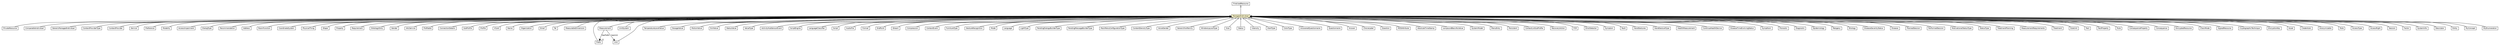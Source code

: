 #!/usr/local/bin/dot
#
# Class diagram 
# Generated by UMLGraph version R5_6-24-gf6e263 (http://www.umlgraph.org/)
#

digraph G {
	edge [fontname="Helvetica",fontsize=10,labelfontname="Helvetica",labelfontsize=10];
	node [fontname="Helvetica",fontsize=10,shape=plaintext];
	nodesep=0.25;
	ranksep=0.5;
	// org.universAAL.middleware.owl.PrivateResource
	c5486090 [label=<<table title="org.universAAL.middleware.owl.PrivateResource" border="0" cellborder="1" cellspacing="0" cellpadding="2" port="p" href="./PrivateResource.html">
		<tr><td><table border="0" cellspacing="0" cellpadding="1">
<tr><td align="center" balign="center"><font face="Helvetica-Oblique"> PrivateResource </font></td></tr>
		</table></td></tr>
		</table>>, URL="./PrivateResource.html", fontname="Helvetica", fontcolor="black", fontsize=10.0];
	// org.universAAL.middleware.owl.ComparableIndividual
	c5486100 [label=<<table title="org.universAAL.middleware.owl.ComparableIndividual" border="0" cellborder="1" cellspacing="0" cellpadding="2" port="p" href="./ComparableIndividual.html">
		<tr><td><table border="0" cellspacing="0" cellpadding="1">
<tr><td align="center" balign="center"><font face="Helvetica-Oblique"> ComparableIndividual </font></td></tr>
		</table></td></tr>
		</table>>, URL="./ComparableIndividual.html", fontname="Helvetica", fontcolor="black", fontsize=10.0];
	// org.universAAL.middleware.owl.ManagedIndividual
	c5486108 [label=<<table title="org.universAAL.middleware.owl.ManagedIndividual" border="0" cellborder="1" cellspacing="0" cellpadding="2" port="p" bgcolor="lemonChiffon" href="./ManagedIndividual.html">
		<tr><td><table border="0" cellspacing="0" cellpadding="1">
<tr><td align="center" balign="center"><font face="Helvetica-Oblique"> ManagedIndividual </font></td></tr>
		</table></td></tr>
		</table>>, URL="./ManagedIndividual.html", fontname="Helvetica", fontcolor="black", fontsize=10.0];
	// org.universAAL.middleware.owl.generic.GenericManagedIndividual
	c5486119 [label=<<table title="org.universAAL.middleware.owl.generic.GenericManagedIndividual" border="0" cellborder="1" cellspacing="0" cellpadding="2" port="p" href="./generic/GenericManagedIndividual.html">
		<tr><td><table border="0" cellspacing="0" cellpadding="1">
<tr><td align="center" balign="center"> GenericManagedIndividual </td></tr>
		</table></td></tr>
		</table>>, URL="./generic/GenericManagedIndividual.html", fontname="Helvetica", fontcolor="black", fontsize=10.0];
	// org.universAAL.middleware.rdf.FinalizedResource
	c5486141 [label=<<table title="org.universAAL.middleware.rdf.FinalizedResource" border="0" cellborder="1" cellspacing="0" cellpadding="2" port="p" href="../rdf/FinalizedResource.html">
		<tr><td><table border="0" cellspacing="0" cellpadding="1">
<tr><td align="center" balign="center"> FinalizedResource </td></tr>
		</table></td></tr>
		</table>>, URL="../rdf/FinalizedResource.html", fontname="Helvetica", fontcolor="black", fontsize=10.0];
	// org.universAAL.middleware.context.owl.ContextProviderType
	c5486440 [label=<<table title="org.universAAL.middleware.context.owl.ContextProviderType" border="0" cellborder="1" cellspacing="0" cellpadding="2" port="p" href="../context/owl/ContextProviderType.html">
		<tr><td><table border="0" cellspacing="0" cellpadding="1">
<tr><td align="center" balign="center"> ContextProviderType </td></tr>
		</table></td></tr>
		</table>>, URL="../context/owl/ContextProviderType.html", fontname="Helvetica", fontcolor="black", fontsize=10.0];
	// org.universAAL.middleware.context.owl.ContextProvider
	c5486441 [label=<<table title="org.universAAL.middleware.context.owl.ContextProvider" border="0" cellborder="1" cellspacing="0" cellpadding="2" port="p" href="../context/owl/ContextProvider.html">
		<tr><td><table border="0" cellspacing="0" cellpadding="1">
<tr><td align="center" balign="center"> ContextProvider </td></tr>
		</table></td></tr>
		</table>>, URL="../context/owl/ContextProvider.html", fontname="Helvetica", fontcolor="black", fontsize=10.0];
	// org.universAAL.middleware.service.owl.Service
	c5486482 [label=<<table title="org.universAAL.middleware.service.owl.Service" border="0" cellborder="1" cellspacing="0" cellpadding="2" port="p" href="../service/owl/Service.html">
		<tr><td><table border="0" cellspacing="0" cellpadding="1">
<tr><td align="center" balign="center"><font face="Helvetica-Oblique"> Service </font></td></tr>
		</table></td></tr>
		</table>>, URL="../service/owl/Service.html", fontname="Helvetica", fontcolor="black", fontsize=10.0];
	// org.universAAL.middleware.ui.owl.Preference
	c5486522 [label=<<table title="org.universAAL.middleware.ui.owl.Preference" border="0" cellborder="1" cellspacing="0" cellpadding="2" port="p" href="../ui/owl/Preference.html">
		<tr><td><table border="0" cellspacing="0" cellpadding="1">
<tr><td align="center" balign="center"><font face="Helvetica-Oblique"> Preference </font></td></tr>
		</table></td></tr>
		</table>>, URL="../ui/owl/Preference.html", fontname="Helvetica", fontcolor="black", fontsize=10.0];
	// org.universAAL.middleware.ui.owl.Modality
	c5486524 [label=<<table title="org.universAAL.middleware.ui.owl.Modality" border="0" cellborder="1" cellspacing="0" cellpadding="2" port="p" href="../ui/owl/Modality.html">
		<tr><td><table border="0" cellspacing="0" cellpadding="1">
<tr><td align="center" balign="center"> Modality </td></tr>
		</table></td></tr>
		</table>>, URL="../ui/owl/Modality.html", fontname="Helvetica", fontcolor="black", fontsize=10.0];
	// org.universAAL.middleware.ui.owl.AccessImpairment
	c5486525 [label=<<table title="org.universAAL.middleware.ui.owl.AccessImpairment" border="0" cellborder="1" cellspacing="0" cellpadding="2" port="p" href="../ui/owl/AccessImpairment.html">
		<tr><td><table border="0" cellspacing="0" cellpadding="1">
<tr><td align="center" balign="center"> AccessImpairment </td></tr>
		</table></td></tr>
		</table>>, URL="../ui/owl/AccessImpairment.html", fontname="Helvetica", fontcolor="black", fontsize=10.0];
	// org.universAAL.middleware.ui.owl.DialogType
	c5486526 [label=<<table title="org.universAAL.middleware.ui.owl.DialogType" border="0" cellborder="1" cellspacing="0" cellpadding="2" port="p" href="../ui/owl/DialogType.html">
		<tr><td><table border="0" cellspacing="0" cellpadding="1">
<tr><td align="center" balign="center"> DialogType </td></tr>
		</table></td></tr>
		</table>>, URL="../ui/owl/DialogType.html", fontname="Helvetica", fontcolor="black", fontsize=10.0];
	// org.universAAL.middleware.ui.owl.Recommendation
	c5486527 [label=<<table title="org.universAAL.middleware.ui.owl.Recommendation" border="0" cellborder="1" cellspacing="0" cellpadding="2" port="p" href="../ui/owl/Recommendation.html">
		<tr><td><table border="0" cellspacing="0" cellpadding="1">
<tr><td align="center" balign="center"><font face="Helvetica-Oblique"> Recommendation </font></td></tr>
		</table></td></tr>
		</table>>, URL="../ui/owl/Recommendation.html", fontname="Helvetica", fontcolor="black", fontsize=10.0];
	// org.universAAL.ontology.location.address.Address
	c5486623 [label=<<table title="org.universAAL.ontology.location.address.Address" border="0" cellborder="1" cellspacing="0" cellpadding="2" port="p" href="../../ontology/location/address/Address.html">
		<tr><td><table border="0" cellspacing="0" cellpadding="1">
<tr><td align="center" balign="center"> Address </td></tr>
		</table></td></tr>
		</table>>, URL="../../ontology/location/address/Address.html", fontname="Helvetica", fontcolor="black", fontsize=10.0];
	// org.universAAL.ontology.location.indoor.RoomFunction
	c5486634 [label=<<table title="org.universAAL.ontology.location.indoor.RoomFunction" border="0" cellborder="1" cellspacing="0" cellpadding="2" port="p" href="../../ontology/location/indoor/RoomFunction.html">
		<tr><td><table border="0" cellspacing="0" cellpadding="1">
<tr><td align="center" balign="center"> RoomFunction </td></tr>
		</table></td></tr>
		</table>>, URL="../../ontology/location/indoor/RoomFunction.html", fontname="Helvetica", fontcolor="black", fontsize=10.0];
	// org.universAAL.ontology.location.position.CoordinateSystem
	c5486645 [label=<<table title="org.universAAL.ontology.location.position.CoordinateSystem" border="0" cellborder="1" cellspacing="0" cellpadding="2" port="p" href="../../ontology/location/position/CoordinateSystem.html">
		<tr><td><table border="0" cellspacing="0" cellpadding="1">
<tr><td align="center" balign="center"> CoordinateSystem </td></tr>
		</table></td></tr>
		</table>>, URL="../../ontology/location/position/CoordinateSystem.html", fontname="Helvetica", fontcolor="black", fontsize=10.0];
	// org.universAAL.ontology.phThing.PhysicalThing
	c5486651 [label=<<table title="org.universAAL.ontology.phThing.PhysicalThing" border="0" cellborder="1" cellspacing="0" cellpadding="2" port="p" href="../../ontology/phThing/PhysicalThing.html">
		<tr><td><table border="0" cellspacing="0" cellpadding="1">
<tr><td align="center" balign="center"> PhysicalThing </td></tr>
		</table></td></tr>
		</table>>, URL="../../ontology/phThing/PhysicalThing.html", fontname="Helvetica", fontcolor="black", fontsize=10.0];
	// org.universAAL.ontology.shape.Shape
	c5486669 [label=<<table title="org.universAAL.ontology.shape.Shape" border="0" cellborder="1" cellspacing="0" cellpadding="2" port="p" href="../../ontology/shape/Shape.html">
		<tr><td><table border="0" cellspacing="0" cellpadding="1">
<tr><td align="center" balign="center"><font face="Helvetica-Oblique"> Shape </font></td></tr>
		</table></td></tr>
		</table>>, URL="../../ontology/shape/Shape.html", fontname="Helvetica", fontcolor="black", fontsize=10.0];
	// org.universAAL.ontology.profile.Property
	c5486674 [label=<<table title="org.universAAL.ontology.profile.Property" border="0" cellborder="1" cellspacing="0" cellpadding="2" port="p" href="../../ontology/profile/Property.html">
		<tr><td><table border="0" cellspacing="0" cellpadding="1">
<tr><td align="center" balign="center"> Property </td></tr>
		</table></td></tr>
		</table>>, URL="../../ontology/profile/Property.html", fontname="Helvetica", fontcolor="black", fontsize=10.0];
	// org.universAAL.ontology.profile.Requirement
	c5486678 [label=<<table title="org.universAAL.ontology.profile.Requirement" border="0" cellborder="1" cellspacing="0" cellpadding="2" port="p" href="../../ontology/profile/Requirement.html">
		<tr><td><table border="0" cellspacing="0" cellpadding="1">
<tr><td align="center" balign="center"> Requirement </td></tr>
		</table></td></tr>
		</table>>, URL="../../ontology/profile/Requirement.html", fontname="Helvetica", fontcolor="black", fontsize=10.0];
	// org.universAAL.ontology.profile.OntologyEntry
	c5486680 [label=<<table title="org.universAAL.ontology.profile.OntologyEntry" border="0" cellborder="1" cellspacing="0" cellpadding="2" port="p" href="../../ontology/profile/OntologyEntry.html">
		<tr><td><table border="0" cellspacing="0" cellpadding="1">
<tr><td align="center" balign="center"> OntologyEntry </td></tr>
		</table></td></tr>
		</table>>, URL="../../ontology/profile/OntologyEntry.html", fontname="Helvetica", fontcolor="black", fontsize=10.0];
	// org.universAAL.ontology.profile.Gender
	c5486682 [label=<<table title="org.universAAL.ontology.profile.Gender" border="0" cellborder="1" cellspacing="0" cellpadding="2" port="p" href="../../ontology/profile/Gender.html">
		<tr><td><table border="0" cellspacing="0" cellpadding="1">
<tr><td align="center" balign="center"> Gender </td></tr>
		</table></td></tr>
		</table>>, URL="../../ontology/profile/Gender.html", fontname="Helvetica", fontcolor="black", fontsize=10.0];
	// org.universAAL.ontology.profile.AALService
	c5486686 [label=<<table title="org.universAAL.ontology.profile.AALService" border="0" cellborder="1" cellspacing="0" cellpadding="2" port="p" href="../../ontology/profile/AALService.html">
		<tr><td><table border="0" cellspacing="0" cellpadding="1">
<tr><td align="center" balign="center"> AALService </td></tr>
		</table></td></tr>
		</table>>, URL="../../ontology/profile/AALService.html", fontname="Helvetica", fontcolor="black", fontsize=10.0];
	// org.universAAL.ontology.profile.Profilable
	c5486687 [label=<<table title="org.universAAL.ontology.profile.Profilable" border="0" cellborder="1" cellspacing="0" cellpadding="2" port="p" href="../../ontology/profile/Profilable.html">
		<tr><td><table border="0" cellspacing="0" cellpadding="1">
<tr><td align="center" balign="center"> Profilable </td></tr>
		</table></td></tr>
		</table>>, URL="../../ontology/profile/Profilable.html", fontname="Helvetica", fontcolor="black", fontsize=10.0];
	// org.universAAL.ontology.profile.ConnectionDetails
	c5486690 [label=<<table title="org.universAAL.ontology.profile.ConnectionDetails" border="0" cellborder="1" cellspacing="0" cellpadding="2" port="p" href="../../ontology/profile/ConnectionDetails.html">
		<tr><td><table border="0" cellspacing="0" cellpadding="1">
<tr><td align="center" balign="center"> ConnectionDetails </td></tr>
		</table></td></tr>
		</table>>, URL="../../ontology/profile/ConnectionDetails.html", fontname="Helvetica", fontcolor="black", fontsize=10.0];
	// org.universAAL.ontology.profile.SubProfile
	c5486691 [label=<<table title="org.universAAL.ontology.profile.SubProfile" border="0" cellborder="1" cellspacing="0" cellpadding="2" port="p" href="../../ontology/profile/SubProfile.html">
		<tr><td><table border="0" cellspacing="0" cellpadding="1">
<tr><td align="center" balign="center"><font face="Helvetica-Oblique"> SubProfile </font></td></tr>
		</table></td></tr>
		</table>>, URL="../../ontology/profile/SubProfile.html", fontname="Helvetica", fontcolor="black", fontsize=10.0];
	// org.universAAL.ontology.profile.Profile
	c5486692 [label=<<table title="org.universAAL.ontology.profile.Profile" border="0" cellborder="1" cellspacing="0" cellpadding="2" port="p" href="../../ontology/profile/Profile.html">
		<tr><td><table border="0" cellspacing="0" cellpadding="1">
<tr><td align="center" balign="center"><font face="Helvetica-Oblique"> Profile </font></td></tr>
		</table></td></tr>
		</table>>, URL="../../ontology/profile/Profile.html", fontname="Helvetica", fontcolor="black", fontsize=10.0];
	// org.universAAL.ontology.vcard.VCard
	c5486702 [label=<<table title="org.universAAL.ontology.vcard.VCard" border="0" cellborder="1" cellspacing="0" cellpadding="2" port="p" href="../../ontology/vcard/VCard.html">
		<tr><td><table border="0" cellspacing="0" cellpadding="1">
<tr><td align="center" balign="center"> VCard </td></tr>
		</table></td></tr>
		</table>>, URL="../../ontology/vcard/VCard.html", fontname="Helvetica", fontcolor="black", fontsize=10.0];
	// org.universAAL.ontology.vcard.Name
	c5486704 [label=<<table title="org.universAAL.ontology.vcard.Name" border="0" cellborder="1" cellspacing="0" cellpadding="2" port="p" href="../../ontology/vcard/Name.html">
		<tr><td><table border="0" cellspacing="0" cellpadding="1">
<tr><td align="center" balign="center"> Name </td></tr>
		</table></td></tr>
		</table>>, URL="../../ontology/vcard/Name.html", fontname="Helvetica", fontcolor="black", fontsize=10.0];
	// org.universAAL.ontology.vcard.Organization
	c5486711 [label=<<table title="org.universAAL.ontology.vcard.Organization" border="0" cellborder="1" cellspacing="0" cellpadding="2" port="p" href="../../ontology/vcard/Organization.html">
		<tr><td><table border="0" cellspacing="0" cellpadding="1">
<tr><td align="center" balign="center"> Organization </td></tr>
		</table></td></tr>
		</table>>, URL="../../ontology/vcard/Organization.html", fontname="Helvetica", fontcolor="black", fontsize=10.0];
	// org.universAAL.ontology.vcard.Email
	c5486714 [label=<<table title="org.universAAL.ontology.vcard.Email" border="0" cellborder="1" cellspacing="0" cellpadding="2" port="p" href="../../ontology/vcard/Email.html">
		<tr><td><table border="0" cellspacing="0" cellpadding="1">
<tr><td align="center" balign="center"> Email </td></tr>
		</table></td></tr>
		</table>>, URL="../../ontology/vcard/Email.html", fontname="Helvetica", fontcolor="black", fontsize=10.0];
	// org.universAAL.ontology.vcard.Tel
	c5486716 [label=<<table title="org.universAAL.ontology.vcard.Tel" border="0" cellborder="1" cellspacing="0" cellpadding="2" port="p" href="../../ontology/vcard/Tel.html">
		<tr><td><table border="0" cellspacing="0" cellpadding="1">
<tr><td align="center" balign="center"> Tel </td></tr>
		</table></td></tr>
		</table>>, URL="../../ontology/vcard/Tel.html", fontname="Helvetica", fontcolor="black", fontsize=10.0];
	// org.universAAL.ontology.unit.MeasurableDimension
	c5486721 [label=<<table title="org.universAAL.ontology.unit.MeasurableDimension" border="0" cellborder="1" cellspacing="0" cellpadding="2" port="p" href="../../ontology/unit/MeasurableDimension.html">
		<tr><td><table border="0" cellspacing="0" cellpadding="1">
<tr><td align="center" balign="center"> MeasurableDimension </td></tr>
		</table></td></tr>
		</table>>, URL="../../ontology/unit/MeasurableDimension.html", fontname="Helvetica", fontcolor="black", fontsize=10.0];
	// org.universAAL.ontology.unit.Prefix
	c5486722 [label=<<table title="org.universAAL.ontology.unit.Prefix" border="0" cellborder="1" cellspacing="0" cellpadding="2" port="p" href="../../ontology/unit/Prefix.html">
		<tr><td><table border="0" cellspacing="0" cellpadding="1">
<tr><td align="center" balign="center"> Prefix </td></tr>
		</table></td></tr>
		</table>>, URL="../../ontology/unit/Prefix.html", fontname="Helvetica", fontcolor="black", fontsize=10.0];
	// org.universAAL.ontology.unit.Unit
	c5486723 [label=<<table title="org.universAAL.ontology.unit.Unit" border="0" cellborder="1" cellspacing="0" cellpadding="2" port="p" href="../../ontology/unit/Unit.html">
		<tr><td><table border="0" cellspacing="0" cellpadding="1">
<tr><td align="center" balign="center"> Unit </td></tr>
		</table></td></tr>
		</table>>, URL="../../ontology/unit/Unit.html", fontname="Helvetica", fontcolor="black", fontsize=10.0];
	// org.universAAL.ontology.unit.UnitSystem
	c5486724 [label=<<table title="org.universAAL.ontology.unit.UnitSystem" border="0" cellborder="1" cellspacing="0" cellpadding="2" port="p" href="../../ontology/unit/UnitSystem.html">
		<tr><td><table border="0" cellspacing="0" cellpadding="1">
<tr><td align="center" balign="center"> UnitSystem </td></tr>
		</table></td></tr>
		</table>>, URL="../../ontology/unit/UnitSystem.html", fontname="Helvetica", fontcolor="black", fontsize=10.0];
	// org.universAAL.ontology.measurement.Measurement
	c5486736 [label=<<table title="org.universAAL.ontology.measurement.Measurement" border="0" cellborder="1" cellspacing="0" cellpadding="2" port="p" href="../../ontology/measurement/Measurement.html">
		<tr><td><table border="0" cellspacing="0" cellpadding="1">
<tr><td align="center" balign="center"> Measurement </td></tr>
		</table></td></tr>
		</table>>, URL="../../ontology/measurement/Measurement.html", fontname="Helvetica", fontcolor="black", fontsize=10.0];
	// org.universAAL.ontology.device.TemperatureLevelValue
	c5486751 [label=<<table title="org.universAAL.ontology.device.TemperatureLevelValue" border="0" cellborder="1" cellspacing="0" cellpadding="2" port="p" href="../../ontology/device/TemperatureLevelValue.html">
		<tr><td><table border="0" cellspacing="0" cellpadding="1">
<tr><td align="center" balign="center"> TemperatureLevelValue </td></tr>
		</table></td></tr>
		</table>>, URL="../../ontology/device/TemperatureLevelValue.html", fontname="Helvetica", fontcolor="black", fontsize=10.0];
	// org.universAAL.ontology.device.DosageValue
	c5486773 [label=<<table title="org.universAAL.ontology.device.DosageValue" border="0" cellborder="1" cellspacing="0" cellpadding="2" port="p" href="../../ontology/device/DosageValue.html">
		<tr><td><table border="0" cellspacing="0" cellpadding="1">
<tr><td align="center" balign="center"> DosageValue </td></tr>
		</table></td></tr>
		</table>>, URL="../../ontology/device/DosageValue.html", fontname="Helvetica", fontcolor="black", fontsize=10.0];
	// org.universAAL.ontology.device.MotionValue
	c5486775 [label=<<table title="org.universAAL.ontology.device.MotionValue" border="0" cellborder="1" cellspacing="0" cellpadding="2" port="p" href="../../ontology/device/MotionValue.html">
		<tr><td><table border="0" cellspacing="0" cellpadding="1">
<tr><td align="center" balign="center"> MotionValue </td></tr>
		</table></td></tr>
		</table>>, URL="../../ontology/device/MotionValue.html", fontname="Helvetica", fontcolor="black", fontsize=10.0];
	// org.universAAL.ontology.device.ExitValue
	c5486780 [label=<<table title="org.universAAL.ontology.device.ExitValue" border="0" cellborder="1" cellspacing="0" cellpadding="2" port="p" href="../../ontology/device/ExitValue.html">
		<tr><td><table border="0" cellspacing="0" cellpadding="1">
<tr><td align="center" balign="center"> ExitValue </td></tr>
		</table></td></tr>
		</table>>, URL="../../ontology/device/ExitValue.html", fontname="Helvetica", fontcolor="black", fontsize=10.0];
	// org.universAAL.ontology.device.StatusValue
	c5486790 [label=<<table title="org.universAAL.ontology.device.StatusValue" border="0" cellborder="1" cellspacing="0" cellpadding="2" port="p" href="../../ontology/device/StatusValue.html">
		<tr><td><table border="0" cellspacing="0" cellpadding="1">
<tr><td align="center" balign="center"> StatusValue </td></tr>
		</table></td></tr>
		</table>>, URL="../../ontology/device/StatusValue.html", fontname="Helvetica", fontcolor="black", fontsize=10.0];
	// org.universAAL.ontology.device.ValueType
	c5486792 [label=<<table title="org.universAAL.ontology.device.ValueType" border="0" cellborder="1" cellspacing="0" cellpadding="2" port="p" href="../../ontology/device/ValueType.html">
		<tr><td><table border="0" cellspacing="0" cellpadding="1">
<tr><td align="center" balign="center"> ValueType </td></tr>
		</table></td></tr>
		</table>>, URL="../../ontology/device/ValueType.html", fontname="Helvetica", fontcolor="black", fontsize=10.0];
	// org.universAAL.ontology.activityhub.ActivityHubSensorEvent
	c5486877 [label=<<table title="org.universAAL.ontology.activityhub.ActivityHubSensorEvent" border="0" cellborder="1" cellspacing="0" cellpadding="2" port="p" href="../../ontology/activityhub/ActivityHubSensorEvent.html">
		<tr><td><table border="0" cellspacing="0" cellpadding="1">
<tr><td align="center" balign="center"><font face="Helvetica-Oblique"> ActivityHubSensorEvent </font></td></tr>
		</table></td></tr>
		</table>>, URL="../../ontology/activityhub/ActivityHubSensorEvent.html", fontname="Helvetica", fontcolor="black", fontsize=10.0];
	// org.universAAL.ontology.asor.ScriptEngine
	c5486885 [label=<<table title="org.universAAL.ontology.asor.ScriptEngine" border="0" cellborder="1" cellspacing="0" cellpadding="2" port="p" href="../../ontology/asor/ScriptEngine.html">
		<tr><td><table border="0" cellspacing="0" cellpadding="1">
<tr><td align="center" balign="center"> ScriptEngine </td></tr>
		</table></td></tr>
		</table>>, URL="../../ontology/asor/ScriptEngine.html", fontname="Helvetica", fontcolor="black", fontsize=10.0];
	// org.universAAL.ontology.asor.LanguageClassifier
	c5486886 [label=<<table title="org.universAAL.ontology.asor.LanguageClassifier" border="0" cellborder="1" cellspacing="0" cellpadding="2" port="p" href="../../ontology/asor/LanguageClassifier.html">
		<tr><td><table border="0" cellspacing="0" cellpadding="1">
<tr><td align="center" balign="center"> LanguageClassifier </td></tr>
		</table></td></tr>
		</table>>, URL="../../ontology/asor/LanguageClassifier.html", fontname="Helvetica", fontcolor="black", fontsize=10.0];
	// org.universAAL.ontology.asor.Script
	c5486887 [label=<<table title="org.universAAL.ontology.asor.Script" border="0" cellborder="1" cellspacing="0" cellpadding="2" port="p" href="../../ontology/asor/Script.html">
		<tr><td><table border="0" cellspacing="0" cellpadding="1">
<tr><td align="center" balign="center"> Script </td></tr>
		</table></td></tr>
		</table>>, URL="../../ontology/asor/Script.html", fontname="Helvetica", fontcolor="black", fontsize=10.0];
	// org.universAAL.ontology.av.streaming.AudioFile
	c5486897 [label=<<table title="org.universAAL.ontology.av.streaming.AudioFile" border="0" cellborder="1" cellspacing="0" cellpadding="2" port="p" href="../../ontology/av/streaming/AudioFile.html">
		<tr><td><table border="0" cellspacing="0" cellpadding="1">
<tr><td align="center" balign="center"> AudioFile </td></tr>
		</table></td></tr>
		</table>>, URL="../../ontology/av/streaming/AudioFile.html", fontname="Helvetica", fontcolor="black", fontsize=10.0];
	// org.universAAL.ontology.av.streaming.Format
	c5486899 [label=<<table title="org.universAAL.ontology.av.streaming.Format" border="0" cellborder="1" cellspacing="0" cellpadding="2" port="p" href="../../ontology/av/streaming/Format.html">
		<tr><td><table border="0" cellspacing="0" cellpadding="1">
<tr><td align="center" balign="center"><font face="Helvetica-Oblique"> Format </font></td></tr>
		</table></td></tr>
		</table>>, URL="../../ontology/av/streaming/Format.html", fontname="Helvetica", fontcolor="black", fontsize=10.0];
	// org.universAAL.ontology.av.streaming.EndPoint
	c5486901 [label=<<table title="org.universAAL.ontology.av.streaming.EndPoint" border="0" cellborder="1" cellspacing="0" cellpadding="2" port="p" href="../../ontology/av/streaming/EndPoint.html">
		<tr><td><table border="0" cellspacing="0" cellpadding="1">
<tr><td align="center" balign="center"> EndPoint </td></tr>
		</table></td></tr>
		</table>>, URL="../../ontology/av/streaming/EndPoint.html", fontname="Helvetica", fontcolor="black", fontsize=10.0];
	// org.universAAL.ontology.av.streaming.Stream
	c5486902 [label=<<table title="org.universAAL.ontology.av.streaming.Stream" border="0" cellborder="1" cellspacing="0" cellpadding="2" port="p" href="../../ontology/av/streaming/Stream.html">
		<tr><td><table border="0" cellspacing="0" cellpadding="1">
<tr><td align="center" balign="center"><font face="Helvetica-Oblique"> Stream </font></td></tr>
		</table></td></tr>
		</table>>, URL="../../ontology/av/streaming/Stream.html", fontname="Helvetica", fontcolor="black", fontsize=10.0];
	// org.universAAL.ontology.av.streaming.Compression
	c5486905 [label=<<table title="org.universAAL.ontology.av.streaming.Compression" border="0" cellborder="1" cellspacing="0" cellpadding="2" port="p" href="../../ontology/av/streaming/Compression.html">
		<tr><td><table border="0" cellspacing="0" cellpadding="1">
<tr><td align="center" balign="center"><font face="Helvetica-Oblique"> Compression </font></td></tr>
		</table></td></tr>
		</table>>, URL="../../ontology/av/streaming/Compression.html", fontname="Helvetica", fontcolor="black", fontsize=10.0];
	// org.universAAL.ontology.che.ContextEvent
	c5486907 [label=<<table title="org.universAAL.ontology.che.ContextEvent" border="0" cellborder="1" cellspacing="0" cellpadding="2" port="p" href="../../ontology/che/ContextEvent.html">
		<tr><td><table border="0" cellspacing="0" cellpadding="1">
<tr><td align="center" balign="center"> ContextEvent </td></tr>
		</table></td></tr>
		</table>>, URL="../../ontology/che/ContextEvent.html", fontname="Helvetica", fontcolor="black", fontsize=10.0];
	// org.universAAL.ontology.furniture.FurnitureType
	c5486915 [label=<<table title="org.universAAL.ontology.furniture.FurnitureType" border="0" cellborder="1" cellspacing="0" cellpadding="2" port="p" href="../../ontology/furniture/FurnitureType.html">
		<tr><td><table border="0" cellspacing="0" cellpadding="1">
<tr><td align="center" balign="center"> FurnitureType </td></tr>
		</table></td></tr>
		</table>>, URL="../../ontology/furniture/FurnitureType.html", fontname="Helvetica", fontcolor="black", fontsize=10.0];
	// org.universAAL.ontology.gesture.pointing.GestureRecognition
	c5486918 [label=<<table title="org.universAAL.ontology.gesture.pointing.GestureRecognition" border="0" cellborder="1" cellspacing="0" cellpadding="2" port="p" href="../../ontology/gesture/pointing/GestureRecognition.html">
		<tr><td><table border="0" cellspacing="0" cellpadding="1">
<tr><td align="center" balign="center"><font face="Helvetica-Oblique"> GestureRecognition </font></td></tr>
		</table></td></tr>
		</table>>, URL="../../ontology/gesture/pointing/GestureRecognition.html", fontname="Helvetica", fontcolor="black", fontsize=10.0];
	// org.universAAL.ontology.hvac.Mode
	c5486926 [label=<<table title="org.universAAL.ontology.hvac.Mode" border="0" cellborder="1" cellspacing="0" cellpadding="2" port="p" href="../../ontology/hvac/Mode.html">
		<tr><td><table border="0" cellspacing="0" cellpadding="1">
<tr><td align="center" balign="center"> Mode </td></tr>
		</table></td></tr>
		</table>>, URL="../../ontology/hvac/Mode.html", fontname="Helvetica", fontcolor="black", fontsize=10.0];
	// org.universAAL.ontology.language.Language
	c5486941 [label=<<table title="org.universAAL.ontology.language.Language" border="0" cellborder="1" cellspacing="0" cellpadding="2" port="p" href="../../ontology/language/Language.html">
		<tr><td><table border="0" cellspacing="0" cellpadding="1">
<tr><td align="center" balign="center"><font face="Helvetica-Oblique"> Language </font></td></tr>
		</table></td></tr>
		</table>>, URL="../../ontology/language/Language.html", fontname="Helvetica", fontcolor="black", fontsize=10.0];
	// org.universAAL.ontology.lighting.LightType
	c5486955 [label=<<table title="org.universAAL.ontology.lighting.LightType" border="0" cellborder="1" cellspacing="0" cellpadding="2" port="p" href="../../ontology/lighting/LightType.html">
		<tr><td><table border="0" cellspacing="0" cellpadding="1">
<tr><td align="center" balign="center"><font face="Helvetica-Oblique"> LightType </font></td></tr>
		</table></td></tr>
		</table>>, URL="../../ontology/lighting/LightType.html", fontname="Helvetica", fontcolor="black", fontsize=10.0];
	// org.universAAL.ontology.ui.preferences.PendingDialogsBuilderType
	c5486960 [label=<<table title="org.universAAL.ontology.ui.preferences.PendingDialogsBuilderType" border="0" cellborder="1" cellspacing="0" cellpadding="2" port="p" href="../../ontology/ui/preferences/PendingDialogsBuilderType.html">
		<tr><td><table border="0" cellspacing="0" cellpadding="1">
<tr><td align="center" balign="center"> PendingDialogsBuilderType </td></tr>
		</table></td></tr>
		</table>>, URL="../../ontology/ui/preferences/PendingDialogsBuilderType.html", fontname="Helvetica", fontcolor="black", fontsize=10.0];
	// org.universAAL.ontology.ui.preferences.PendingMessageBuilderType
	c5486961 [label=<<table title="org.universAAL.ontology.ui.preferences.PendingMessageBuilderType" border="0" cellborder="1" cellspacing="0" cellpadding="2" port="p" href="../../ontology/ui/preferences/PendingMessageBuilderType.html">
		<tr><td><table border="0" cellspacing="0" cellpadding="1">
<tr><td align="center" balign="center"> PendingMessageBuilderType </td></tr>
		</table></td></tr>
		</table>>, URL="../../ontology/ui/preferences/PendingMessageBuilderType.html", fontname="Helvetica", fontcolor="black", fontsize=10.0];
	// org.universAAL.ontology.ui.preferences.MainMenuConfigurationType
	c5486962 [label=<<table title="org.universAAL.ontology.ui.preferences.MainMenuConfigurationType" border="0" cellborder="1" cellspacing="0" cellpadding="2" port="p" href="../../ontology/ui/preferences/MainMenuConfigurationType.html">
		<tr><td><table border="0" cellspacing="0" cellpadding="1">
<tr><td align="center" balign="center"> MainMenuConfigurationType </td></tr>
		</table></td></tr>
		</table>>, URL="../../ontology/ui/preferences/MainMenuConfigurationType.html", fontname="Helvetica", fontcolor="black", fontsize=10.0];
	// org.universAAL.ontology.ui.preferences.ContentDensityType
	c5486963 [label=<<table title="org.universAAL.ontology.ui.preferences.ContentDensityType" border="0" cellborder="1" cellspacing="0" cellpadding="2" port="p" href="../../ontology/ui/preferences/ContentDensityType.html">
		<tr><td><table border="0" cellspacing="0" cellpadding="1">
<tr><td align="center" balign="center"> ContentDensityType </td></tr>
		</table></td></tr>
		</table>>, URL="../../ontology/ui/preferences/ContentDensityType.html", fontname="Helvetica", fontcolor="black", fontsize=10.0];
	// org.universAAL.ontology.ui.preferences.VoiceGender
	c5486964 [label=<<table title="org.universAAL.ontology.ui.preferences.VoiceGender" border="0" cellborder="1" cellspacing="0" cellpadding="2" port="p" href="../../ontology/ui/preferences/VoiceGender.html">
		<tr><td><table border="0" cellspacing="0" cellpadding="1">
<tr><td align="center" balign="center"> VoiceGender </td></tr>
		</table></td></tr>
		</table>>, URL="../../ontology/ui/preferences/VoiceGender.html", fontname="Helvetica", fontcolor="black", fontsize=10.0];
	// org.universAAL.ontology.ui.preferences.GenericFontFamily
	c5486965 [label=<<table title="org.universAAL.ontology.ui.preferences.GenericFontFamily" border="0" cellborder="1" cellspacing="0" cellpadding="2" port="p" href="../../ontology/ui/preferences/GenericFontFamily.html">
		<tr><td><table border="0" cellspacing="0" cellpadding="1">
<tr><td align="center" balign="center"> GenericFontFamily </td></tr>
		</table></td></tr>
		</table>>, URL="../../ontology/ui/preferences/GenericFontFamily.html", fontname="Helvetica", fontcolor="black", fontsize=10.0];
	// org.universAAL.ontology.ui.preferences.WindowLayoutType
	c5486966 [label=<<table title="org.universAAL.ontology.ui.preferences.WindowLayoutType" border="0" cellborder="1" cellspacing="0" cellpadding="2" port="p" href="../../ontology/ui/preferences/WindowLayoutType.html">
		<tr><td><table border="0" cellspacing="0" cellpadding="1">
<tr><td align="center" balign="center"> WindowLayoutType </td></tr>
		</table></td></tr>
		</table>>, URL="../../ontology/ui/preferences/WindowLayoutType.html", fontname="Helvetica", fontcolor="black", fontsize=10.0];
	// org.universAAL.ontology.ui.preferences.Size
	c5486967 [label=<<table title="org.universAAL.ontology.ui.preferences.Size" border="0" cellborder="1" cellspacing="0" cellpadding="2" port="p" href="../../ontology/ui/preferences/Size.html">
		<tr><td><table border="0" cellspacing="0" cellpadding="1">
<tr><td align="center" balign="center"> Size </td></tr>
		</table></td></tr>
		</table>>, URL="../../ontology/ui/preferences/Size.html", fontname="Helvetica", fontcolor="black", fontsize=10.0];
	// org.universAAL.ontology.ui.preferences.Status
	c5486968 [label=<<table title="org.universAAL.ontology.ui.preferences.Status" border="0" cellborder="1" cellspacing="0" cellpadding="2" port="p" href="../../ontology/ui/preferences/Status.html">
		<tr><td><table border="0" cellspacing="0" cellpadding="1">
<tr><td align="center" balign="center"> Status </td></tr>
		</table></td></tr>
		</table>>, URL="../../ontology/ui/preferences/Status.html", fontname="Helvetica", fontcolor="black", fontsize=10.0];
	// org.universAAL.ontology.ui.preferences.Intensity
	c5486969 [label=<<table title="org.universAAL.ontology.ui.preferences.Intensity" border="0" cellborder="1" cellspacing="0" cellpadding="2" port="p" href="../../ontology/ui/preferences/Intensity.html">
		<tr><td><table border="0" cellspacing="0" cellpadding="1">
<tr><td align="center" balign="center"> Intensity </td></tr>
		</table></td></tr>
		</table>>, URL="../../ontology/ui/preferences/Intensity.html", fontname="Helvetica", fontcolor="black", fontsize=10.0];
	// org.universAAL.ontology.ui.preferences.AlertType
	c5486970 [label=<<table title="org.universAAL.ontology.ui.preferences.AlertType" border="0" cellborder="1" cellspacing="0" cellpadding="2" port="p" href="../../ontology/ui/preferences/AlertType.html">
		<tr><td><table border="0" cellspacing="0" cellpadding="1">
<tr><td align="center" balign="center"> AlertType </td></tr>
		</table></td></tr>
		</table>>, URL="../../ontology/ui/preferences/AlertType.html", fontname="Helvetica", fontcolor="black", fontsize=10.0];
	// org.universAAL.ontology.ui.preferences.ColorType
	c5486978 [label=<<table title="org.universAAL.ontology.ui.preferences.ColorType" border="0" cellborder="1" cellspacing="0" cellpadding="2" port="p" href="../../ontology/ui/preferences/ColorType.html">
		<tr><td><table border="0" cellspacing="0" cellpadding="1">
<tr><td align="center" balign="center"> ColorType </td></tr>
		</table></td></tr>
		</table>>, URL="../../ontology/ui/preferences/ColorType.html", fontname="Helvetica", fontcolor="black", fontsize=10.0];
	// org.universAAL.ontology.questionnaire.AnsweredQuestionnaire
	c5486982 [label=<<table title="org.universAAL.ontology.questionnaire.AnsweredQuestionnaire" border="0" cellborder="1" cellspacing="0" cellpadding="2" port="p" href="../../ontology/questionnaire/AnsweredQuestionnaire.html">
		<tr><td><table border="0" cellspacing="0" cellpadding="1">
<tr><td align="center" balign="center"> AnsweredQuestionnaire </td></tr>
		</table></td></tr>
		</table>>, URL="../../ontology/questionnaire/AnsweredQuestionnaire.html", fontname="Helvetica", fontcolor="black", fontsize=10.0];
	// org.universAAL.ontology.questionnaire.Questionnaire
	c5486983 [label=<<table title="org.universAAL.ontology.questionnaire.Questionnaire" border="0" cellborder="1" cellspacing="0" cellpadding="2" port="p" href="../../ontology/questionnaire/Questionnaire.html">
		<tr><td><table border="0" cellspacing="0" cellpadding="1">
<tr><td align="center" balign="center"> Questionnaire </td></tr>
		</table></td></tr>
		</table>>, URL="../../ontology/questionnaire/Questionnaire.html", fontname="Helvetica", fontcolor="black", fontsize=10.0];
	// org.universAAL.ontology.questionnaire.Answer
	c5486987 [label=<<table title="org.universAAL.ontology.questionnaire.Answer" border="0" cellborder="1" cellspacing="0" cellpadding="2" port="p" href="../../ontology/questionnaire/Answer.html">
		<tr><td><table border="0" cellspacing="0" cellpadding="1">
<tr><td align="center" balign="center"> Answer </td></tr>
		</table></td></tr>
		</table>>, URL="../../ontology/questionnaire/Answer.html", fontname="Helvetica", fontcolor="black", fontsize=10.0];
	// org.universAAL.ontology.questionnaire.ChoiceLabel
	c5486988 [label=<<table title="org.universAAL.ontology.questionnaire.ChoiceLabel" border="0" cellborder="1" cellspacing="0" cellpadding="2" port="p" href="../../ontology/questionnaire/ChoiceLabel.html">
		<tr><td><table border="0" cellspacing="0" cellpadding="1">
<tr><td align="center" balign="center"> ChoiceLabel </td></tr>
		</table></td></tr>
		</table>>, URL="../../ontology/questionnaire/ChoiceLabel.html", fontname="Helvetica", fontcolor="black", fontsize=10.0];
	// org.universAAL.ontology.questionnaire.Question
	c5486989 [label=<<table title="org.universAAL.ontology.questionnaire.Question" border="0" cellborder="1" cellspacing="0" cellpadding="2" port="p" href="../../ontology/questionnaire/Question.html">
		<tr><td><table border="0" cellspacing="0" cellpadding="1">
<tr><td align="center" balign="center"><font face="Helvetica-Oblique"> Question </font></td></tr>
		</table></td></tr>
		</table>>, URL="../../ontology/questionnaire/Question.html", fontname="Helvetica", fontcolor="black", fontsize=10.0];
	// org.universAAL.ontology.X73.MDSAttribute
	c5486997 [label=<<table title="org.universAAL.ontology.X73.MDSAttribute" border="0" cellborder="1" cellspacing="0" cellpadding="2" port="p" href="../../ontology/X73/MDSAttribute.html">
		<tr><td><table border="0" cellspacing="0" cellpadding="1">
<tr><td align="center" balign="center"><font face="Helvetica-Oblique"> MDSAttribute </font></td></tr>
		</table></td></tr>
		</table>>, URL="../../ontology/X73/MDSAttribute.html", fontname="Helvetica", fontcolor="black", fontsize=10.0];
	// org.universAAL.ontology.X73.AbsoluteTimeStamp
	c5487000 [label=<<table title="org.universAAL.ontology.X73.AbsoluteTimeStamp" border="0" cellborder="1" cellspacing="0" cellpadding="2" port="p" href="../../ontology/X73/AbsoluteTimeStamp.html">
		<tr><td><table border="0" cellspacing="0" cellpadding="1">
<tr><td align="center" balign="center"> AbsoluteTimeStamp </td></tr>
		</table></td></tr>
		</table>>, URL="../../ontology/X73/AbsoluteTimeStamp.html", fontname="Helvetica", fontcolor="black", fontsize=10.0];
	// org.universAAL.ontology.X73.compoundBasicNuValue
	c5487001 [label=<<table title="org.universAAL.ontology.X73.compoundBasicNuValue" border="0" cellborder="1" cellspacing="0" cellpadding="2" port="p" href="../../ontology/X73/compoundBasicNuValue.html">
		<tr><td><table border="0" cellspacing="0" cellpadding="1">
<tr><td align="center" balign="center"> compoundBasicNuValue </td></tr>
		</table></td></tr>
		</table>>, URL="../../ontology/X73/compoundBasicNuValue.html", fontname="Helvetica", fontcolor="black", fontsize=10.0];
	// org.universAAL.ontology.X73.SystemModel
	c5487002 [label=<<table title="org.universAAL.ontology.X73.SystemModel" border="0" cellborder="1" cellspacing="0" cellpadding="2" port="p" href="../../ontology/X73/SystemModel.html">
		<tr><td><table border="0" cellspacing="0" cellpadding="1">
<tr><td align="center" balign="center"> SystemModel </td></tr>
		</table></td></tr>
		</table>>, URL="../../ontology/X73/SystemModel.html", fontname="Helvetica", fontcolor="black", fontsize=10.0];
	// org.universAAL.ontology.profile.ui.mainmenu.MenuEntry
	c5487005 [label=<<table title="org.universAAL.ontology.profile.ui.mainmenu.MenuEntry" border="0" cellborder="1" cellspacing="0" cellpadding="2" port="p" href="../../ontology/profile/ui/mainmenu/MenuEntry.html">
		<tr><td><table border="0" cellspacing="0" cellpadding="1">
<tr><td align="center" balign="center"> MenuEntry </td></tr>
		</table></td></tr>
		</table>>, URL="../../ontology/profile/ui/mainmenu/MenuEntry.html", fontname="Helvetica", fontcolor="black", fontsize=10.0];
	// org.universAAL.ontology.reasoner.Persistent
	c5487011 [label=<<table title="org.universAAL.ontology.reasoner.Persistent" border="0" cellborder="1" cellspacing="0" cellpadding="2" port="p" href="../../ontology/reasoner/Persistent.html">
		<tr><td><table border="0" cellspacing="0" cellpadding="1">
<tr><td align="center" balign="center"><font face="Helvetica-Oblique"> Persistent </font></td></tr>
		</table></td></tr>
		</table>>, URL="../../ontology/reasoner/Persistent.html", fontname="Helvetica", fontcolor="black", fontsize=10.0];
	// org.universAAL.ontology.profile.contact.ContactListSubProfile
	c5487016 [label=<<table title="org.universAAL.ontology.profile.contact.ContactListSubProfile" border="0" cellborder="1" cellspacing="0" cellpadding="2" port="p" href="../../ontology/profile/contact/ContactListSubProfile.html">
		<tr><td><table border="0" cellspacing="0" cellpadding="1">
<tr><td align="center" balign="center"> ContactListSubProfile </td></tr>
		</table></td></tr>
		</table>>, URL="../../ontology/profile/contact/ContactListSubProfile.html", fontname="Helvetica", fontcolor="black", fontsize=10.0];
	// org.universAAL.ontology.dependability.RecoveryAction
	c5487027 [label=<<table title="org.universAAL.ontology.dependability.RecoveryAction" border="0" cellborder="1" cellspacing="0" cellpadding="2" port="p" href="../../ontology/dependability/RecoveryAction.html">
		<tr><td><table border="0" cellspacing="0" cellpadding="1">
<tr><td align="center" balign="center"> RecoveryAction </td></tr>
		</table></td></tr>
		</table>>, URL="../../ontology/dependability/RecoveryAction.html", fontname="Helvetica", fontcolor="black", fontsize=10.0];
	// org.universAAL.ontology.dependability.FCR
	c5487037 [label=<<table title="org.universAAL.ontology.dependability.FCR" border="0" cellborder="1" cellspacing="0" cellpadding="2" port="p" href="../../ontology/dependability/FCR.html">
		<tr><td><table border="0" cellspacing="0" cellpadding="1">
<tr><td align="center" balign="center"> FCR </td></tr>
		</table></td></tr>
		</table>>, URL="../../ontology/dependability/FCR.html", fontname="Helvetica", fontcolor="black", fontsize=10.0];
	// org.universAAL.ontology.dependability.ErrorDetector
	c5487042 [label=<<table title="org.universAAL.ontology.dependability.ErrorDetector" border="0" cellborder="1" cellspacing="0" cellpadding="2" port="p" href="../../ontology/dependability/ErrorDetector.html">
		<tr><td><table border="0" cellspacing="0" cellpadding="1">
<tr><td align="center" balign="center"> ErrorDetector </td></tr>
		</table></td></tr>
		</table>>, URL="../../ontology/dependability/ErrorDetector.html", fontname="Helvetica", fontcolor="black", fontsize=10.0];
	// org.universAAL.ontology.dependability.Symptom
	c5487043 [label=<<table title="org.universAAL.ontology.dependability.Symptom" border="0" cellborder="1" cellspacing="0" cellpadding="2" port="p" href="../../ontology/dependability/Symptom.html">
		<tr><td><table border="0" cellspacing="0" cellpadding="1">
<tr><td align="center" balign="center"> Symptom </td></tr>
		</table></td></tr>
		</table>>, URL="../../ontology/dependability/Symptom.html", fontname="Helvetica", fontcolor="black", fontsize=10.0];
	// org.universAAL.ontology.dependability.Fault
	c5487045 [label=<<table title="org.universAAL.ontology.dependability.Fault" border="0" cellborder="1" cellspacing="0" cellpadding="2" port="p" href="../../ontology/dependability/Fault.html">
		<tr><td><table border="0" cellspacing="0" cellpadding="1">
<tr><td align="center" balign="center"> Fault </td></tr>
		</table></td></tr>
		</table>>, URL="../../ontology/dependability/Fault.html", fontname="Helvetica", fontcolor="black", fontsize=10.0];
	// org.universAAL.ontology.handgestures.HandGestures
	c5487047 [label=<<table title="org.universAAL.ontology.handgestures.HandGestures" border="0" cellborder="1" cellspacing="0" cellpadding="2" port="p" href="../../ontology/handgestures/HandGestures.html">
		<tr><td><table border="0" cellspacing="0" cellpadding="1">
<tr><td align="center" balign="center"> HandGestures </td></tr>
		</table></td></tr>
		</table>>, URL="../../ontology/handgestures/HandGestures.html", fontname="Helvetica", fontcolor="black", fontsize=10.0];
	// org.universAAL.ontology.handgestures.HandGestureType
	c5487049 [label=<<table title="org.universAAL.ontology.handgestures.HandGestureType" border="0" cellborder="1" cellspacing="0" cellpadding="2" port="p" href="../../ontology/handgestures/HandGestureType.html">
		<tr><td><table border="0" cellspacing="0" cellpadding="1">
<tr><td align="center" balign="center"> HandGestureType </td></tr>
		</table></td></tr>
		</table>>, URL="../../ontology/handgestures/HandGestureType.html", fontname="Helvetica", fontcolor="black", fontsize=10.0];
	// org.universAAL.ontology.healthmeasurement.owl.HealthMeasurement
	c5487057 [label=<<table title="org.universAAL.ontology.healthmeasurement.owl.HealthMeasurement" border="0" cellborder="1" cellspacing="0" cellpadding="2" port="p" href="../../ontology/healthmeasurement/owl/HealthMeasurement.html">
		<tr><td><table border="0" cellspacing="0" cellpadding="1">
<tr><td align="center" balign="center"> HealthMeasurement </td></tr>
		</table></td></tr>
		</table>>, URL="../../ontology/healthmeasurement/owl/HealthMeasurement.html", fontname="Helvetica", fontcolor="black", fontsize=10.0];
	// org.universAAL.ontology.continua.ContinuaHealthDevice
	c5487067 [label=<<table title="org.universAAL.ontology.continua.ContinuaHealthDevice" border="0" cellborder="1" cellspacing="0" cellpadding="2" port="p" href="../../ontology/continua/ContinuaHealthDevice.html">
		<tr><td><table border="0" cellspacing="0" cellpadding="1">
<tr><td align="center" balign="center"> ContinuaHealthDevice </td></tr>
		</table></td></tr>
		</table>>, URL="../../ontology/continua/ContinuaHealthDevice.html", fontname="Helvetica", fontcolor="black", fontsize=10.0];
	// org.universAAL.ontology.disease.owl.DiseaseTimeEvolvingStatus
	c5487082 [label=<<table title="org.universAAL.ontology.disease.owl.DiseaseTimeEvolvingStatus" border="0" cellborder="1" cellspacing="0" cellpadding="2" port="p" href="../../ontology/disease/owl/DiseaseTimeEvolvingStatus.html">
		<tr><td><table border="0" cellspacing="0" cellpadding="1">
<tr><td align="center" balign="center"> DiseaseTimeEvolvingStatus </td></tr>
		</table></td></tr>
		</table>>, URL="../../ontology/disease/owl/DiseaseTimeEvolvingStatus.html", fontname="Helvetica", fontcolor="black", fontsize=10.0];
	// org.universAAL.ontology.disease.owl.Sympthom
	c5487084 [label=<<table title="org.universAAL.ontology.disease.owl.Sympthom" border="0" cellborder="1" cellspacing="0" cellpadding="2" port="p" href="../../ontology/disease/owl/Sympthom.html">
		<tr><td><table border="0" cellspacing="0" cellpadding="1">
<tr><td align="center" balign="center"> Sympthom </td></tr>
		</table></td></tr>
		</table>>, URL="../../ontology/disease/owl/Sympthom.html", fontname="Helvetica", fontcolor="black", fontsize=10.0];
	// org.universAAL.ontology.disease.owl.Pronostic
	c5487085 [label=<<table title="org.universAAL.ontology.disease.owl.Pronostic" border="0" cellborder="1" cellspacing="0" cellpadding="2" port="p" href="../../ontology/disease/owl/Pronostic.html">
		<tr><td><table border="0" cellspacing="0" cellpadding="1">
<tr><td align="center" balign="center"> Pronostic </td></tr>
		</table></td></tr>
		</table>>, URL="../../ontology/disease/owl/Pronostic.html", fontname="Helvetica", fontcolor="black", fontsize=10.0];
	// org.universAAL.ontology.disease.owl.Diagnostic
	c5487086 [label=<<table title="org.universAAL.ontology.disease.owl.Diagnostic" border="0" cellborder="1" cellspacing="0" cellpadding="2" port="p" href="../../ontology/disease/owl/Diagnostic.html">
		<tr><td><table border="0" cellspacing="0" cellpadding="1">
<tr><td align="center" balign="center"> Diagnostic </td></tr>
		</table></td></tr>
		</table>>, URL="../../ontology/disease/owl/Diagnostic.html", fontname="Helvetica", fontcolor="black", fontsize=10.0];
	// org.universAAL.ontology.disease.owl.Epidemiology
	c5487087 [label=<<table title="org.universAAL.ontology.disease.owl.Epidemiology" border="0" cellborder="1" cellspacing="0" cellpadding="2" port="p" href="../../ontology/disease/owl/Epidemiology.html">
		<tr><td><table border="0" cellspacing="0" cellpadding="1">
<tr><td align="center" balign="center"> Epidemiology </td></tr>
		</table></td></tr>
		</table>>, URL="../../ontology/disease/owl/Epidemiology.html", fontname="Helvetica", fontcolor="black", fontsize=10.0];
	// org.universAAL.ontology.disease.owl.Patogeny
	c5487088 [label=<<table title="org.universAAL.ontology.disease.owl.Patogeny" border="0" cellborder="1" cellspacing="0" cellpadding="2" port="p" href="../../ontology/disease/owl/Patogeny.html">
		<tr><td><table border="0" cellspacing="0" cellpadding="1">
<tr><td align="center" balign="center"> Patogeny </td></tr>
		</table></td></tr>
		</table>>, URL="../../ontology/disease/owl/Patogeny.html", fontname="Helvetica", fontcolor="black", fontsize=10.0];
	// org.universAAL.ontology.disease.owl.Etiology
	c5487089 [label=<<table title="org.universAAL.ontology.disease.owl.Etiology" border="0" cellborder="1" cellspacing="0" cellpadding="2" port="p" href="../../ontology/disease/owl/Etiology.html">
		<tr><td><table border="0" cellspacing="0" cellpadding="1">
<tr><td align="center" balign="center"> Etiology </td></tr>
		</table></td></tr>
		</table>>, URL="../../ontology/disease/owl/Etiology.html", fontname="Helvetica", fontcolor="black", fontsize=10.0];
	// org.universAAL.ontology.disease.owl.DiseaseSeverityStatus
	c5487090 [label=<<table title="org.universAAL.ontology.disease.owl.DiseaseSeverityStatus" border="0" cellborder="1" cellspacing="0" cellpadding="2" port="p" href="../../ontology/disease/owl/DiseaseSeverityStatus.html">
		<tr><td><table border="0" cellspacing="0" cellpadding="1">
<tr><td align="center" balign="center"> DiseaseSeverityStatus </td></tr>
		</table></td></tr>
		</table>>, URL="../../ontology/disease/owl/DiseaseSeverityStatus.html", fontname="Helvetica", fontcolor="black", fontsize=10.0];
	// org.universAAL.ontology.disease.owl.Disease
	c5487091 [label=<<table title="org.universAAL.ontology.disease.owl.Disease" border="0" cellborder="1" cellspacing="0" cellpadding="2" port="p" href="../../ontology/disease/owl/Disease.html">
		<tr><td><table border="0" cellspacing="0" cellpadding="1">
<tr><td align="center" balign="center"> Disease </td></tr>
		</table></td></tr>
		</table>>, URL="../../ontology/disease/owl/Disease.html", fontname="Helvetica", fontcolor="black", fontsize=10.0];
	// org.universAAL.ontology.health.owl.PlannedSession
	c5487107 [label=<<table title="org.universAAL.ontology.health.owl.PlannedSession" border="0" cellborder="1" cellspacing="0" cellpadding="2" port="p" href="../../ontology/health/owl/PlannedSession.html">
		<tr><td><table border="0" cellspacing="0" cellpadding="1">
<tr><td align="center" balign="center"> PlannedSession </td></tr>
		</table></td></tr>
		</table>>, URL="../../ontology/health/owl/PlannedSession.html", fontname="Helvetica", fontcolor="black", fontsize=10.0];
	// org.universAAL.ontology.health.owl.PerformedSession
	c5487108 [label=<<table title="org.universAAL.ontology.health.owl.PerformedSession" border="0" cellborder="1" cellspacing="0" cellpadding="2" port="p" href="../../ontology/health/owl/PerformedSession.html">
		<tr><td><table border="0" cellspacing="0" cellpadding="1">
<tr><td align="center" balign="center"> PerformedSession </td></tr>
		</table></td></tr>
		</table>>, URL="../../ontology/health/owl/PerformedSession.html", fontname="Helvetica", fontcolor="black", fontsize=10.0];
	// org.universAAL.ontology.health.owl.MotivationalStatusType
	c5487109 [label=<<table title="org.universAAL.ontology.health.owl.MotivationalStatusType" border="0" cellborder="1" cellspacing="0" cellpadding="2" port="p" href="../../ontology/health/owl/MotivationalStatusType.html">
		<tr><td><table border="0" cellspacing="0" cellpadding="1">
<tr><td align="center" balign="center"> MotivationalStatusType </td></tr>
		</table></td></tr>
		</table>>, URL="../../ontology/health/owl/MotivationalStatusType.html", fontname="Helvetica", fontcolor="black", fontsize=10.0];
	// org.universAAL.ontology.health.owl.StatusType
	c5487110 [label=<<table title="org.universAAL.ontology.health.owl.StatusType" border="0" cellborder="1" cellspacing="0" cellpadding="2" port="p" href="../../ontology/health/owl/StatusType.html">
		<tr><td><table border="0" cellspacing="0" cellpadding="1">
<tr><td align="center" balign="center"> StatusType </td></tr>
		</table></td></tr>
		</table>>, URL="../../ontology/health/owl/StatusType.html", fontname="Helvetica", fontcolor="black", fontsize=10.0];
	// org.universAAL.ontology.health.owl.TreatmentPlanning
	c5487111 [label=<<table title="org.universAAL.ontology.health.owl.TreatmentPlanning" border="0" cellborder="1" cellspacing="0" cellpadding="2" port="p" href="../../ontology/health/owl/TreatmentPlanning.html">
		<tr><td><table border="0" cellspacing="0" cellpadding="1">
<tr><td align="center" balign="center"> TreatmentPlanning </td></tr>
		</table></td></tr>
		</table>>, URL="../../ontology/health/owl/TreatmentPlanning.html", fontname="Helvetica", fontcolor="black", fontsize=10.0];
	// org.universAAL.ontology.health.owl.MeasurementRequirements
	c5487112 [label=<<table title="org.universAAL.ontology.health.owl.MeasurementRequirements" border="0" cellborder="1" cellspacing="0" cellpadding="2" port="p" href="../../ontology/health/owl/MeasurementRequirements.html">
		<tr><td><table border="0" cellspacing="0" cellpadding="1">
<tr><td align="center" balign="center"> MeasurementRequirements </td></tr>
		</table></td></tr>
		</table>>, URL="../../ontology/health/owl/MeasurementRequirements.html", fontname="Helvetica", fontcolor="black", fontsize=10.0];
	// org.universAAL.ontology.health.owl.Treatment
	c5487114 [label=<<table title="org.universAAL.ontology.health.owl.Treatment" border="0" cellborder="1" cellspacing="0" cellpadding="2" port="p" href="../../ontology/health/owl/Treatment.html">
		<tr><td><table border="0" cellspacing="0" cellpadding="1">
<tr><td align="center" balign="center"><font face="Helvetica-Oblique"> Treatment </font></td></tr>
		</table></td></tr>
		</table>>, URL="../../ontology/health/owl/Treatment.html", fontname="Helvetica", fontcolor="black", fontsize=10.0];
	// org.universAAL.ontology.recommendations.SizeUnit
	c5487138 [label=<<table title="org.universAAL.ontology.recommendations.SizeUnit" border="0" cellborder="1" cellspacing="0" cellpadding="2" port="p" href="../../ontology/recommendations/SizeUnit.html">
		<tr><td><table border="0" cellspacing="0" cellpadding="1">
<tr><td align="center" balign="center"> SizeUnit </td></tr>
		</table></td></tr>
		</table>>, URL="../../ontology/recommendations/SizeUnit.html", fontname="Helvetica", fontcolor="black", fontsize=10.0];
	// org.universAAL.ontology.drools.Fact
	c5487139 [label=<<table title="org.universAAL.ontology.drools.Fact" border="0" cellborder="1" cellspacing="0" cellpadding="2" port="p" href="../../ontology/drools/Fact.html">
		<tr><td><table border="0" cellspacing="0" cellpadding="1">
<tr><td align="center" balign="center"> Fact </td></tr>
		</table></td></tr>
		</table>>, URL="../../ontology/drools/Fact.html", fontname="Helvetica", fontcolor="black", fontsize=10.0];
	// org.universAAL.ontology.drools.FactProperty
	c5487141 [label=<<table title="org.universAAL.ontology.drools.FactProperty" border="0" cellborder="1" cellspacing="0" cellpadding="2" port="p" href="../../ontology/drools/FactProperty.html">
		<tr><td><table border="0" cellspacing="0" cellpadding="1">
<tr><td align="center" balign="center"> FactProperty </td></tr>
		</table></td></tr>
		</table>>, URL="../../ontology/drools/FactProperty.html", fontname="Helvetica", fontcolor="black", fontsize=10.0];
	// org.universAAL.ontology.drools.Rule
	c5487143 [label=<<table title="org.universAAL.ontology.drools.Rule" border="0" cellborder="1" cellspacing="0" cellpadding="2" port="p" href="../../ontology/drools/Rule.html">
		<tr><td><table border="0" cellspacing="0" cellpadding="1">
<tr><td align="center" balign="center"> Rule </td></tr>
		</table></td></tr>
		</table>>, URL="../../ontology/drools/Rule.html", fontname="Helvetica", fontcolor="black", fontsize=10.0];
	// org.universAAL.ontology.drools.ConsequenceProperty
	c5487144 [label=<<table title="org.universAAL.ontology.drools.ConsequenceProperty" border="0" cellborder="1" cellspacing="0" cellpadding="2" port="p" href="../../ontology/drools/ConsequenceProperty.html">
		<tr><td><table border="0" cellspacing="0" cellpadding="1">
<tr><td align="center" balign="center"> ConsequenceProperty </td></tr>
		</table></td></tr>
		</table>>, URL="../../ontology/drools/ConsequenceProperty.html", fontname="Helvetica", fontcolor="black", fontsize=10.0];
	// org.universAAL.ontology.drools.Consequence
	c5487145 [label=<<table title="org.universAAL.ontology.drools.Consequence" border="0" cellborder="1" cellspacing="0" cellpadding="2" port="p" href="../../ontology/drools/Consequence.html">
		<tr><td><table border="0" cellspacing="0" cellpadding="1">
<tr><td align="center" balign="center"> Consequence </td></tr>
		</table></td></tr>
		</table>>, URL="../../ontology/drools/Consequence.html", fontname="Helvetica", fontcolor="black", fontsize=10.0];
	// org.universAAL.ontology.cryptographic.EncryptedResource
	c5487150 [label=<<table title="org.universAAL.ontology.cryptographic.EncryptedResource" border="0" cellborder="1" cellspacing="0" cellpadding="2" port="p" href="../../ontology/cryptographic/EncryptedResource.html">
		<tr><td><table border="0" cellspacing="0" cellpadding="1">
<tr><td align="center" balign="center"> EncryptedResource </td></tr>
		</table></td></tr>
		</table>>, URL="../../ontology/cryptographic/EncryptedResource.html", fontname="Helvetica", fontcolor="black", fontsize=10.0];
	// org.universAAL.ontology.cryptographic.ChainMode
	c5487153 [label=<<table title="org.universAAL.ontology.cryptographic.ChainMode" border="0" cellborder="1" cellspacing="0" cellpadding="2" port="p" href="../../ontology/cryptographic/ChainMode.html">
		<tr><td><table border="0" cellspacing="0" cellpadding="1">
<tr><td align="center" balign="center"> ChainMode </td></tr>
		</table></td></tr>
		</table>>, URL="../../ontology/cryptographic/ChainMode.html", fontname="Helvetica", fontcolor="black", fontsize=10.0];
	// org.universAAL.ontology.cryptographic.SignedResource
	c5487156 [label=<<table title="org.universAAL.ontology.cryptographic.SignedResource" border="0" cellborder="1" cellspacing="0" cellpadding="2" port="p" href="../../ontology/cryptographic/SignedResource.html">
		<tr><td><table border="0" cellspacing="0" cellpadding="1">
<tr><td align="center" balign="center"> SignedResource </td></tr>
		</table></td></tr>
		</table>>, URL="../../ontology/cryptographic/SignedResource.html", fontname="Helvetica", fontcolor="black", fontsize=10.0];
	// org.universAAL.ontology.cryptographic.CryptographicTechnique
	c5487164 [label=<<table title="org.universAAL.ontology.cryptographic.CryptographicTechnique" border="0" cellborder="1" cellspacing="0" cellpadding="2" port="p" href="../../ontology/cryptographic/CryptographicTechnique.html">
		<tr><td><table border="0" cellspacing="0" cellpadding="1">
<tr><td align="center" balign="center"><font face="Helvetica-Oblique"> CryptographicTechnique </font></td></tr>
		</table></td></tr>
		</table>>, URL="../../ontology/cryptographic/CryptographicTechnique.html", fontname="Helvetica", fontcolor="black", fontsize=10.0];
	// org.universAAL.ontology.cryptographic.EncryptionKey
	c5487167 [label=<<table title="org.universAAL.ontology.cryptographic.EncryptionKey" border="0" cellborder="1" cellspacing="0" cellpadding="2" port="p" href="../../ontology/cryptographic/EncryptionKey.html">
		<tr><td><table border="0" cellspacing="0" cellpadding="1">
<tr><td align="center" balign="center"><font face="Helvetica-Oblique"> EncryptionKey </font></td></tr>
		</table></td></tr>
		</table>>, URL="../../ontology/cryptographic/EncryptionKey.html", fontname="Helvetica", fontcolor="black", fontsize=10.0];
	// org.universAAL.ontology.security.Asset
	c5487177 [label=<<table title="org.universAAL.ontology.security.Asset" border="0" cellborder="1" cellspacing="0" cellpadding="2" port="p" href="../../ontology/security/Asset.html">
		<tr><td><table border="0" cellspacing="0" cellpadding="1">
<tr><td align="center" balign="center"> Asset </td></tr>
		</table></td></tr>
		</table>>, URL="../../ontology/security/Asset.html", fontname="Helvetica", fontcolor="black", fontsize=10.0];
	// org.universAAL.ontology.security.Credentials
	c5487183 [label=<<table title="org.universAAL.ontology.security.Credentials" border="0" cellborder="1" cellspacing="0" cellpadding="2" port="p" href="../../ontology/security/Credentials.html">
		<tr><td><table border="0" cellspacing="0" cellpadding="1">
<tr><td align="center" balign="center"> Credentials </td></tr>
		</table></td></tr>
		</table>>, URL="../../ontology/security/Credentials.html", fontname="Helvetica", fontcolor="black", fontsize=10.0];
	// org.universAAL.ontology.security.Anonymizable
	c5487184 [label=<<table title="org.universAAL.ontology.security.Anonymizable" border="0" cellborder="1" cellspacing="0" cellpadding="2" port="p" href="../../ontology/security/Anonymizable.html">
		<tr><td><table border="0" cellspacing="0" cellpadding="1">
<tr><td align="center" balign="center"> Anonymizable </td></tr>
		</table></td></tr>
		</table>>, URL="../../ontology/security/Anonymizable.html", fontname="Helvetica", fontcolor="black", fontsize=10.0];
	// org.universAAL.ontology.security.Role
	c5487192 [label=<<table title="org.universAAL.ontology.security.Role" border="0" cellborder="1" cellspacing="0" cellpadding="2" port="p" href="../../ontology/security/Role.html">
		<tr><td><table border="0" cellspacing="0" cellpadding="1">
<tr><td align="center" balign="center"> Role </td></tr>
		</table></td></tr>
		</table>>, URL="../../ontology/security/Role.html", fontname="Helvetica", fontcolor="black", fontsize=10.0];
	// org.universAAL.ontology.security.AccessType
	c5487194 [label=<<table title="org.universAAL.ontology.security.AccessType" border="0" cellborder="1" cellspacing="0" cellpadding="2" port="p" href="../../ontology/security/AccessType.html">
		<tr><td><table border="0" cellspacing="0" cellpadding="1">
<tr><td align="center" balign="center"> AccessType </td></tr>
		</table></td></tr>
		</table>>, URL="../../ontology/security/AccessType.html", fontname="Helvetica", fontcolor="black", fontsize=10.0];
	// org.universAAL.ontology.security.AccessRight
	c5487195 [label=<<table title="org.universAAL.ontology.security.AccessRight" border="0" cellborder="1" cellspacing="0" cellpadding="2" port="p" href="../../ontology/security/AccessRight.html">
		<tr><td><table border="0" cellspacing="0" cellpadding="1">
<tr><td align="center" balign="center"> AccessRight </td></tr>
		</table></td></tr>
		</table>>, URL="../../ontology/security/AccessRight.html", fontname="Helvetica", fontcolor="black", fontsize=10.0];
	// org.universAAL.ontology.security.Session
	c5487197 [label=<<table title="org.universAAL.ontology.security.Session" border="0" cellborder="1" cellspacing="0" cellpadding="2" port="p" href="../../ontology/security/Session.html">
		<tr><td><table border="0" cellspacing="0" cellpadding="1">
<tr><td align="center" balign="center"> Session </td></tr>
		</table></td></tr>
		</table>>, URL="../../ontology/security/Session.html", fontname="Helvetica", fontcolor="black", fontsize=10.0];
	// org.universAAL.ontology.security.Factor
	c5487200 [label=<<table title="org.universAAL.ontology.security.Factor" border="0" cellborder="1" cellspacing="0" cellpadding="2" port="p" href="../../ontology/security/Factor.html">
		<tr><td><table border="0" cellspacing="0" cellpadding="1">
<tr><td align="center" balign="center"><font face="Helvetica-Oblique"> Factor </font></td></tr>
		</table></td></tr>
		</table>>, URL="../../ontology/security/Factor.html", fontname="Helvetica", fontcolor="black", fontsize=10.0];
	// org.universAAL.ontology.sysinfo.SystemInfo
	c5487205 [label=<<table title="org.universAAL.ontology.sysinfo.SystemInfo" border="0" cellborder="1" cellspacing="0" cellpadding="2" port="p" href="../../ontology/sysinfo/SystemInfo.html">
		<tr><td><table border="0" cellspacing="0" cellpadding="1">
<tr><td align="center" balign="center"> SystemInfo </td></tr>
		</table></td></tr>
		</table>>, URL="../../ontology/sysinfo/SystemInfo.html", fontname="Helvetica", fontcolor="black", fontsize=10.0];
	// org.universAAL.ontology.sysinfo.Descriptor
	c5487206 [label=<<table title="org.universAAL.ontology.sysinfo.Descriptor" border="0" cellborder="1" cellspacing="0" cellpadding="2" port="p" href="../../ontology/sysinfo/Descriptor.html">
		<tr><td><table border="0" cellspacing="0" cellpadding="1">
<tr><td align="center" balign="center"> Descriptor </td></tr>
		</table></td></tr>
		</table>>, URL="../../ontology/sysinfo/Descriptor.html", fontname="Helvetica", fontcolor="black", fontsize=10.0];
	// org.universAAL.middleware.managers.configuration.core.owl.Entity
	c5487253 [label=<<table title="org.universAAL.middleware.managers.configuration.core.owl.Entity" border="0" cellborder="1" cellspacing="0" cellpadding="2" port="p" href="../managers/configuration/core/owl/Entity.html">
		<tr><td><table border="0" cellspacing="0" cellpadding="1">
<tr><td align="center" balign="center"> Entity </td></tr>
		</table></td></tr>
		</table>>, URL="../managers/configuration/core/owl/Entity.html", fontname="Helvetica", fontcolor="black", fontsize=10.0];
	// org.universAAL.ontology.tutorial.MyConcept
	c5488454 [label=<<table title="org.universAAL.ontology.tutorial.MyConcept" border="0" cellborder="1" cellspacing="0" cellpadding="2" port="p" href="../../ontology/tutorial/MyConcept.html">
		<tr><td><table border="0" cellspacing="0" cellpadding="1">
<tr><td align="center" balign="center"> MyConcept </td></tr>
		</table></td></tr>
		</table>>, URL="../../ontology/tutorial/MyConcept.html", fontname="Helvetica", fontcolor="black", fontsize=10.0];
	// org.universAAL.ontology.tutorial.MyEnumeration
	c5488456 [label=<<table title="org.universAAL.ontology.tutorial.MyEnumeration" border="0" cellborder="1" cellspacing="0" cellpadding="2" port="p" href="../../ontology/tutorial/MyEnumeration.html">
		<tr><td><table border="0" cellspacing="0" cellpadding="1">
<tr><td align="center" balign="center"> MyEnumeration </td></tr>
		</table></td></tr>
		</table>>, URL="../../ontology/tutorial/MyEnumeration.html", fontname="Helvetica", fontcolor="black", fontsize=10.0];
	//org.universAAL.middleware.owl.PrivateResource extends org.universAAL.middleware.owl.ManagedIndividual
	c5486108:p -> c5486090:p [dir=back,arrowtail=empty];
	//org.universAAL.middleware.owl.ComparableIndividual extends org.universAAL.middleware.owl.ManagedIndividual
	c5486108:p -> c5486100:p [dir=back,arrowtail=empty];
	//org.universAAL.middleware.owl.ManagedIndividual extends org.universAAL.middleware.rdf.FinalizedResource
	c5486141:p -> c5486108:p [dir=back,arrowtail=empty];
	//org.universAAL.middleware.owl.generic.GenericManagedIndividual extends org.universAAL.middleware.owl.ManagedIndividual
	c5486108:p -> c5486119:p [dir=back,arrowtail=empty];
	//org.universAAL.middleware.context.owl.ContextProviderType extends org.universAAL.middleware.owl.ManagedIndividual
	c5486108:p -> c5486440:p [dir=back,arrowtail=empty];
	//org.universAAL.middleware.context.owl.ContextProvider extends org.universAAL.middleware.owl.ManagedIndividual
	c5486108:p -> c5486441:p [dir=back,arrowtail=empty];
	//org.universAAL.middleware.service.owl.Service extends org.universAAL.middleware.owl.ManagedIndividual
	c5486108:p -> c5486482:p [dir=back,arrowtail=empty];
	//org.universAAL.middleware.ui.owl.Preference extends org.universAAL.middleware.owl.ManagedIndividual
	c5486108:p -> c5486522:p [dir=back,arrowtail=empty];
	//org.universAAL.middleware.ui.owl.Modality extends org.universAAL.middleware.owl.ManagedIndividual
	c5486108:p -> c5486524:p [dir=back,arrowtail=empty];
	//org.universAAL.middleware.ui.owl.AccessImpairment extends org.universAAL.middleware.owl.ManagedIndividual
	c5486108:p -> c5486525:p [dir=back,arrowtail=empty];
	//org.universAAL.middleware.ui.owl.DialogType extends org.universAAL.middleware.owl.ManagedIndividual
	c5486108:p -> c5486526:p [dir=back,arrowtail=empty];
	//org.universAAL.middleware.ui.owl.Recommendation extends org.universAAL.middleware.owl.ManagedIndividual
	c5486108:p -> c5486527:p [dir=back,arrowtail=empty];
	//org.universAAL.ontology.location.address.Address extends org.universAAL.middleware.owl.ManagedIndividual
	c5486108:p -> c5486623:p [dir=back,arrowtail=empty];
	//org.universAAL.ontology.location.indoor.RoomFunction extends org.universAAL.middleware.owl.ManagedIndividual
	c5486108:p -> c5486634:p [dir=back,arrowtail=empty];
	//org.universAAL.ontology.location.position.CoordinateSystem extends org.universAAL.middleware.owl.ManagedIndividual
	c5486108:p -> c5486645:p [dir=back,arrowtail=empty];
	//org.universAAL.ontology.phThing.PhysicalThing extends org.universAAL.middleware.owl.ManagedIndividual
	c5486108:p -> c5486651:p [dir=back,arrowtail=empty];
	//org.universAAL.ontology.shape.Shape extends org.universAAL.middleware.owl.ManagedIndividual
	c5486108:p -> c5486669:p [dir=back,arrowtail=empty];
	//org.universAAL.ontology.profile.Property extends org.universAAL.middleware.owl.ManagedIndividual
	c5486108:p -> c5486674:p [dir=back,arrowtail=empty];
	//org.universAAL.ontology.profile.Requirement extends org.universAAL.middleware.owl.ManagedIndividual
	c5486108:p -> c5486678:p [dir=back,arrowtail=empty];
	//org.universAAL.ontology.profile.OntologyEntry extends org.universAAL.middleware.owl.ManagedIndividual
	c5486108:p -> c5486680:p [dir=back,arrowtail=empty];
	//org.universAAL.ontology.profile.Gender extends org.universAAL.middleware.owl.ManagedIndividual
	c5486108:p -> c5486682:p [dir=back,arrowtail=empty];
	//org.universAAL.ontology.profile.AALService extends org.universAAL.middleware.owl.ManagedIndividual
	c5486108:p -> c5486686:p [dir=back,arrowtail=empty];
	//org.universAAL.ontology.profile.Profilable extends org.universAAL.middleware.owl.ManagedIndividual
	c5486108:p -> c5486687:p [dir=back,arrowtail=empty];
	//org.universAAL.ontology.profile.ConnectionDetails extends org.universAAL.middleware.owl.ManagedIndividual
	c5486108:p -> c5486690:p [dir=back,arrowtail=empty];
	//org.universAAL.ontology.profile.SubProfile extends org.universAAL.middleware.owl.ManagedIndividual
	c5486108:p -> c5486691:p [dir=back,arrowtail=empty];
	//org.universAAL.ontology.profile.Profile extends org.universAAL.middleware.owl.ManagedIndividual
	c5486108:p -> c5486692:p [dir=back,arrowtail=empty];
	//org.universAAL.ontology.vcard.VCard extends org.universAAL.middleware.owl.ManagedIndividual
	c5486108:p -> c5486702:p [dir=back,arrowtail=empty];
	//org.universAAL.ontology.vcard.Name extends org.universAAL.middleware.owl.ManagedIndividual
	c5486108:p -> c5486704:p [dir=back,arrowtail=empty];
	//org.universAAL.ontology.vcard.Organization extends org.universAAL.middleware.owl.ManagedIndividual
	c5486108:p -> c5486711:p [dir=back,arrowtail=empty];
	//org.universAAL.ontology.vcard.Email extends org.universAAL.middleware.owl.ManagedIndividual
	c5486108:p -> c5486714:p [dir=back,arrowtail=empty];
	//org.universAAL.ontology.vcard.Tel extends org.universAAL.middleware.owl.ManagedIndividual
	c5486108:p -> c5486716:p [dir=back,arrowtail=empty];
	//org.universAAL.ontology.unit.MeasurableDimension extends org.universAAL.middleware.owl.ManagedIndividual
	c5486108:p -> c5486721:p [dir=back,arrowtail=empty];
	//org.universAAL.ontology.unit.Prefix extends org.universAAL.middleware.owl.ManagedIndividual
	c5486108:p -> c5486722:p [dir=back,arrowtail=empty];
	//org.universAAL.ontology.unit.Unit extends org.universAAL.middleware.owl.ManagedIndividual
	c5486108:p -> c5486723:p [dir=back,arrowtail=empty];
	//org.universAAL.ontology.unit.UnitSystem extends org.universAAL.middleware.owl.ManagedIndividual
	c5486108:p -> c5486724:p [dir=back,arrowtail=empty];
	//org.universAAL.ontology.measurement.Measurement extends org.universAAL.middleware.owl.ManagedIndividual
	c5486108:p -> c5486736:p [dir=back,arrowtail=empty];
	// org.universAAL.ontology.measurement.Measurement NAVASSOC org.universAAL.ontology.unit.Prefix
	c5486736:p -> c5486722:p [taillabel="", label="hasPrefix", headlabel="[0..1]", fontname="Helvetica", fontcolor="black", fontsize=10.0, color="black", arrowhead=open];
	// org.universAAL.ontology.measurement.Measurement NAVASSOC org.universAAL.ontology.unit.Unit
	c5486736:p -> c5486723:p [taillabel="", label="hasUnit", headlabel="", fontname="Helvetica", fontcolor="black", fontsize=10.0, color="black", arrowhead=open];
	//org.universAAL.ontology.device.TemperatureLevelValue extends org.universAAL.middleware.owl.ManagedIndividual
	c5486108:p -> c5486751:p [dir=back,arrowtail=empty];
	//org.universAAL.ontology.device.DosageValue extends org.universAAL.middleware.owl.ManagedIndividual
	c5486108:p -> c5486773:p [dir=back,arrowtail=empty];
	//org.universAAL.ontology.device.MotionValue extends org.universAAL.middleware.owl.ManagedIndividual
	c5486108:p -> c5486775:p [dir=back,arrowtail=empty];
	//org.universAAL.ontology.device.ExitValue extends org.universAAL.middleware.owl.ManagedIndividual
	c5486108:p -> c5486780:p [dir=back,arrowtail=empty];
	//org.universAAL.ontology.device.StatusValue extends org.universAAL.middleware.owl.ManagedIndividual
	c5486108:p -> c5486790:p [dir=back,arrowtail=empty];
	//org.universAAL.ontology.device.ValueType extends org.universAAL.middleware.owl.ManagedIndividual
	c5486108:p -> c5486792:p [dir=back,arrowtail=empty];
	//org.universAAL.ontology.activityhub.ActivityHubSensorEvent extends org.universAAL.middleware.owl.ManagedIndividual
	c5486108:p -> c5486877:p [dir=back,arrowtail=empty];
	//org.universAAL.ontology.asor.ScriptEngine extends org.universAAL.middleware.owl.ManagedIndividual
	c5486108:p -> c5486885:p [dir=back,arrowtail=empty];
	//org.universAAL.ontology.asor.LanguageClassifier extends org.universAAL.middleware.owl.ManagedIndividual
	c5486108:p -> c5486886:p [dir=back,arrowtail=empty];
	//org.universAAL.ontology.asor.Script extends org.universAAL.middleware.owl.ManagedIndividual
	c5486108:p -> c5486887:p [dir=back,arrowtail=empty];
	//org.universAAL.ontology.av.streaming.AudioFile extends org.universAAL.middleware.owl.ManagedIndividual
	c5486108:p -> c5486897:p [dir=back,arrowtail=empty];
	//org.universAAL.ontology.av.streaming.Format extends org.universAAL.middleware.owl.ManagedIndividual
	c5486108:p -> c5486899:p [dir=back,arrowtail=empty];
	//org.universAAL.ontology.av.streaming.EndPoint extends org.universAAL.middleware.owl.ManagedIndividual
	c5486108:p -> c5486901:p [dir=back,arrowtail=empty];
	//org.universAAL.ontology.av.streaming.Stream extends org.universAAL.middleware.owl.ManagedIndividual
	c5486108:p -> c5486902:p [dir=back,arrowtail=empty];
	//org.universAAL.ontology.av.streaming.Compression extends org.universAAL.middleware.owl.ManagedIndividual
	c5486108:p -> c5486905:p [dir=back,arrowtail=empty];
	//org.universAAL.ontology.che.ContextEvent extends org.universAAL.middleware.owl.ManagedIndividual
	c5486108:p -> c5486907:p [dir=back,arrowtail=empty];
	//org.universAAL.ontology.furniture.FurnitureType extends org.universAAL.middleware.owl.ManagedIndividual
	c5486108:p -> c5486915:p [dir=back,arrowtail=empty];
	//org.universAAL.ontology.gesture.pointing.GestureRecognition extends org.universAAL.middleware.owl.ManagedIndividual
	c5486108:p -> c5486918:p [dir=back,arrowtail=empty];
	//org.universAAL.ontology.hvac.Mode extends org.universAAL.middleware.owl.ManagedIndividual
	c5486108:p -> c5486926:p [dir=back,arrowtail=empty];
	//org.universAAL.ontology.language.Language extends org.universAAL.middleware.owl.ManagedIndividual
	c5486108:p -> c5486941:p [dir=back,arrowtail=empty];
	//org.universAAL.ontology.lighting.LightType extends org.universAAL.middleware.owl.ManagedIndividual
	c5486108:p -> c5486955:p [dir=back,arrowtail=empty];
	//org.universAAL.ontology.ui.preferences.PendingDialogsBuilderType extends org.universAAL.middleware.owl.ManagedIndividual
	c5486108:p -> c5486960:p [dir=back,arrowtail=empty];
	//org.universAAL.ontology.ui.preferences.PendingMessageBuilderType extends org.universAAL.middleware.owl.ManagedIndividual
	c5486108:p -> c5486961:p [dir=back,arrowtail=empty];
	//org.universAAL.ontology.ui.preferences.MainMenuConfigurationType extends org.universAAL.middleware.owl.ManagedIndividual
	c5486108:p -> c5486962:p [dir=back,arrowtail=empty];
	//org.universAAL.ontology.ui.preferences.ContentDensityType extends org.universAAL.middleware.owl.ManagedIndividual
	c5486108:p -> c5486963:p [dir=back,arrowtail=empty];
	//org.universAAL.ontology.ui.preferences.VoiceGender extends org.universAAL.middleware.owl.ManagedIndividual
	c5486108:p -> c5486964:p [dir=back,arrowtail=empty];
	//org.universAAL.ontology.ui.preferences.GenericFontFamily extends org.universAAL.middleware.owl.ManagedIndividual
	c5486108:p -> c5486965:p [dir=back,arrowtail=empty];
	//org.universAAL.ontology.ui.preferences.WindowLayoutType extends org.universAAL.middleware.owl.ManagedIndividual
	c5486108:p -> c5486966:p [dir=back,arrowtail=empty];
	//org.universAAL.ontology.ui.preferences.Size extends org.universAAL.middleware.owl.ManagedIndividual
	c5486108:p -> c5486967:p [dir=back,arrowtail=empty];
	//org.universAAL.ontology.ui.preferences.Status extends org.universAAL.middleware.owl.ManagedIndividual
	c5486108:p -> c5486968:p [dir=back,arrowtail=empty];
	//org.universAAL.ontology.ui.preferences.Intensity extends org.universAAL.middleware.owl.ManagedIndividual
	c5486108:p -> c5486969:p [dir=back,arrowtail=empty];
	//org.universAAL.ontology.ui.preferences.AlertType extends org.universAAL.middleware.owl.ManagedIndividual
	c5486108:p -> c5486970:p [dir=back,arrowtail=empty];
	//org.universAAL.ontology.ui.preferences.ColorType extends org.universAAL.middleware.owl.ManagedIndividual
	c5486108:p -> c5486978:p [dir=back,arrowtail=empty];
	//org.universAAL.ontology.questionnaire.AnsweredQuestionnaire extends org.universAAL.middleware.owl.ManagedIndividual
	c5486108:p -> c5486982:p [dir=back,arrowtail=empty];
	//org.universAAL.ontology.questionnaire.Questionnaire extends org.universAAL.middleware.owl.ManagedIndividual
	c5486108:p -> c5486983:p [dir=back,arrowtail=empty];
	//org.universAAL.ontology.questionnaire.Answer extends org.universAAL.middleware.owl.ManagedIndividual
	c5486108:p -> c5486987:p [dir=back,arrowtail=empty];
	//org.universAAL.ontology.questionnaire.ChoiceLabel extends org.universAAL.middleware.owl.ManagedIndividual
	c5486108:p -> c5486988:p [dir=back,arrowtail=empty];
	//org.universAAL.ontology.questionnaire.Question extends org.universAAL.middleware.owl.ManagedIndividual
	c5486108:p -> c5486989:p [dir=back,arrowtail=empty];
	//org.universAAL.ontology.X73.MDSAttribute extends org.universAAL.middleware.owl.ManagedIndividual
	c5486108:p -> c5486997:p [dir=back,arrowtail=empty];
	//org.universAAL.ontology.X73.AbsoluteTimeStamp extends org.universAAL.middleware.owl.ManagedIndividual
	c5486108:p -> c5487000:p [dir=back,arrowtail=empty];
	//org.universAAL.ontology.X73.compoundBasicNuValue extends org.universAAL.middleware.owl.ManagedIndividual
	c5486108:p -> c5487001:p [dir=back,arrowtail=empty];
	//org.universAAL.ontology.X73.SystemModel extends org.universAAL.middleware.owl.ManagedIndividual
	c5486108:p -> c5487002:p [dir=back,arrowtail=empty];
	//org.universAAL.ontology.profile.ui.mainmenu.MenuEntry extends org.universAAL.middleware.owl.ManagedIndividual
	c5486108:p -> c5487005:p [dir=back,arrowtail=empty];
	//org.universAAL.ontology.reasoner.Persistent extends org.universAAL.middleware.owl.ManagedIndividual
	c5486108:p -> c5487011:p [dir=back,arrowtail=empty];
	//org.universAAL.ontology.profile.contact.ContactListSubProfile extends org.universAAL.middleware.owl.ManagedIndividual
	c5486108:p -> c5487016:p [dir=back,arrowtail=empty];
	//org.universAAL.ontology.dependability.RecoveryAction extends org.universAAL.middleware.owl.ManagedIndividual
	c5486108:p -> c5487027:p [dir=back,arrowtail=empty];
	//org.universAAL.ontology.dependability.FCR extends org.universAAL.middleware.owl.ManagedIndividual
	c5486108:p -> c5487037:p [dir=back,arrowtail=empty];
	//org.universAAL.ontology.dependability.ErrorDetector extends org.universAAL.middleware.owl.ManagedIndividual
	c5486108:p -> c5487042:p [dir=back,arrowtail=empty];
	//org.universAAL.ontology.dependability.Symptom extends org.universAAL.middleware.owl.ManagedIndividual
	c5486108:p -> c5487043:p [dir=back,arrowtail=empty];
	//org.universAAL.ontology.dependability.Fault extends org.universAAL.middleware.owl.ManagedIndividual
	c5486108:p -> c5487045:p [dir=back,arrowtail=empty];
	//org.universAAL.ontology.handgestures.HandGestures extends org.universAAL.middleware.owl.ManagedIndividual
	c5486108:p -> c5487047:p [dir=back,arrowtail=empty];
	//org.universAAL.ontology.handgestures.HandGestureType extends org.universAAL.middleware.owl.ManagedIndividual
	c5486108:p -> c5487049:p [dir=back,arrowtail=empty];
	//org.universAAL.ontology.healthmeasurement.owl.HealthMeasurement extends org.universAAL.middleware.owl.ManagedIndividual
	c5486108:p -> c5487057:p [dir=back,arrowtail=empty];
	//org.universAAL.ontology.continua.ContinuaHealthDevice extends org.universAAL.middleware.owl.ManagedIndividual
	c5486108:p -> c5487067:p [dir=back,arrowtail=empty];
	//org.universAAL.ontology.disease.owl.DiseaseTimeEvolvingStatus extends org.universAAL.middleware.owl.ManagedIndividual
	c5486108:p -> c5487082:p [dir=back,arrowtail=empty];
	//org.universAAL.ontology.disease.owl.Sympthom extends org.universAAL.middleware.owl.ManagedIndividual
	c5486108:p -> c5487084:p [dir=back,arrowtail=empty];
	//org.universAAL.ontology.disease.owl.Pronostic extends org.universAAL.middleware.owl.ManagedIndividual
	c5486108:p -> c5487085:p [dir=back,arrowtail=empty];
	//org.universAAL.ontology.disease.owl.Diagnostic extends org.universAAL.middleware.owl.ManagedIndividual
	c5486108:p -> c5487086:p [dir=back,arrowtail=empty];
	//org.universAAL.ontology.disease.owl.Epidemiology extends org.universAAL.middleware.owl.ManagedIndividual
	c5486108:p -> c5487087:p [dir=back,arrowtail=empty];
	//org.universAAL.ontology.disease.owl.Patogeny extends org.universAAL.middleware.owl.ManagedIndividual
	c5486108:p -> c5487088:p [dir=back,arrowtail=empty];
	//org.universAAL.ontology.disease.owl.Etiology extends org.universAAL.middleware.owl.ManagedIndividual
	c5486108:p -> c5487089:p [dir=back,arrowtail=empty];
	//org.universAAL.ontology.disease.owl.DiseaseSeverityStatus extends org.universAAL.middleware.owl.ManagedIndividual
	c5486108:p -> c5487090:p [dir=back,arrowtail=empty];
	//org.universAAL.ontology.disease.owl.Disease extends org.universAAL.middleware.owl.ManagedIndividual
	c5486108:p -> c5487091:p [dir=back,arrowtail=empty];
	//org.universAAL.ontology.health.owl.PlannedSession extends org.universAAL.middleware.owl.ManagedIndividual
	c5486108:p -> c5487107:p [dir=back,arrowtail=empty];
	//org.universAAL.ontology.health.owl.PerformedSession extends org.universAAL.middleware.owl.ManagedIndividual
	c5486108:p -> c5487108:p [dir=back,arrowtail=empty];
	//org.universAAL.ontology.health.owl.MotivationalStatusType extends org.universAAL.middleware.owl.ManagedIndividual
	c5486108:p -> c5487109:p [dir=back,arrowtail=empty];
	//org.universAAL.ontology.health.owl.StatusType extends org.universAAL.middleware.owl.ManagedIndividual
	c5486108:p -> c5487110:p [dir=back,arrowtail=empty];
	//org.universAAL.ontology.health.owl.TreatmentPlanning extends org.universAAL.middleware.owl.ManagedIndividual
	c5486108:p -> c5487111:p [dir=back,arrowtail=empty];
	//org.universAAL.ontology.health.owl.MeasurementRequirements extends org.universAAL.middleware.owl.ManagedIndividual
	c5486108:p -> c5487112:p [dir=back,arrowtail=empty];
	//org.universAAL.ontology.health.owl.Treatment extends org.universAAL.middleware.owl.ManagedIndividual
	c5486108:p -> c5487114:p [dir=back,arrowtail=empty];
	//org.universAAL.ontology.recommendations.SizeUnit extends org.universAAL.middleware.owl.ManagedIndividual
	c5486108:p -> c5487138:p [dir=back,arrowtail=empty];
	//org.universAAL.ontology.drools.Fact extends org.universAAL.middleware.owl.ManagedIndividual
	c5486108:p -> c5487139:p [dir=back,arrowtail=empty];
	//org.universAAL.ontology.drools.FactProperty extends org.universAAL.middleware.owl.ManagedIndividual
	c5486108:p -> c5487141:p [dir=back,arrowtail=empty];
	//org.universAAL.ontology.drools.Rule extends org.universAAL.middleware.owl.ManagedIndividual
	c5486108:p -> c5487143:p [dir=back,arrowtail=empty];
	//org.universAAL.ontology.drools.ConsequenceProperty extends org.universAAL.middleware.owl.ManagedIndividual
	c5486108:p -> c5487144:p [dir=back,arrowtail=empty];
	//org.universAAL.ontology.drools.Consequence extends org.universAAL.middleware.owl.ManagedIndividual
	c5486108:p -> c5487145:p [dir=back,arrowtail=empty];
	//org.universAAL.ontology.cryptographic.EncryptedResource extends org.universAAL.middleware.owl.ManagedIndividual
	c5486108:p -> c5487150:p [dir=back,arrowtail=empty];
	//org.universAAL.ontology.cryptographic.ChainMode extends org.universAAL.middleware.owl.ManagedIndividual
	c5486108:p -> c5487153:p [dir=back,arrowtail=empty];
	//org.universAAL.ontology.cryptographic.SignedResource extends org.universAAL.middleware.owl.ManagedIndividual
	c5486108:p -> c5487156:p [dir=back,arrowtail=empty];
	//org.universAAL.ontology.cryptographic.CryptographicTechnique extends org.universAAL.middleware.owl.ManagedIndividual
	c5486108:p -> c5487164:p [dir=back,arrowtail=empty];
	//org.universAAL.ontology.cryptographic.EncryptionKey extends org.universAAL.middleware.owl.ManagedIndividual
	c5486108:p -> c5487167:p [dir=back,arrowtail=empty];
	//org.universAAL.ontology.security.Asset extends org.universAAL.middleware.owl.ManagedIndividual
	c5486108:p -> c5487177:p [dir=back,arrowtail=empty];
	//org.universAAL.ontology.security.Credentials extends org.universAAL.middleware.owl.ManagedIndividual
	c5486108:p -> c5487183:p [dir=back,arrowtail=empty];
	//org.universAAL.ontology.security.Anonymizable extends org.universAAL.middleware.owl.ManagedIndividual
	c5486108:p -> c5487184:p [dir=back,arrowtail=empty];
	//org.universAAL.ontology.security.Role extends org.universAAL.middleware.owl.ManagedIndividual
	c5486108:p -> c5487192:p [dir=back,arrowtail=empty];
	//org.universAAL.ontology.security.AccessType extends org.universAAL.middleware.owl.ManagedIndividual
	c5486108:p -> c5487194:p [dir=back,arrowtail=empty];
	//org.universAAL.ontology.security.AccessRight extends org.universAAL.middleware.owl.ManagedIndividual
	c5486108:p -> c5487195:p [dir=back,arrowtail=empty];
	//org.universAAL.ontology.security.Session extends org.universAAL.middleware.owl.ManagedIndividual
	c5486108:p -> c5487197:p [dir=back,arrowtail=empty];
	//org.universAAL.ontology.security.Factor extends org.universAAL.middleware.owl.ManagedIndividual
	c5486108:p -> c5487200:p [dir=back,arrowtail=empty];
	//org.universAAL.ontology.sysinfo.SystemInfo extends org.universAAL.middleware.owl.ManagedIndividual
	c5486108:p -> c5487205:p [dir=back,arrowtail=empty];
	//org.universAAL.ontology.sysinfo.Descriptor extends org.universAAL.middleware.owl.ManagedIndividual
	c5486108:p -> c5487206:p [dir=back,arrowtail=empty];
	//org.universAAL.middleware.managers.configuration.core.owl.Entity extends org.universAAL.middleware.owl.ManagedIndividual
	c5486108:p -> c5487253:p [dir=back,arrowtail=empty];
	//org.universAAL.ontology.tutorial.MyConcept extends org.universAAL.middleware.owl.ManagedIndividual
	c5486108:p -> c5488454:p [dir=back,arrowtail=empty];
	//org.universAAL.ontology.tutorial.MyEnumeration extends org.universAAL.middleware.owl.ManagedIndividual
	c5486108:p -> c5488456:p [dir=back,arrowtail=empty];
}

